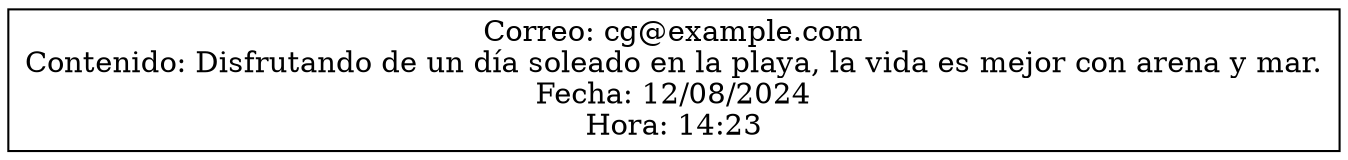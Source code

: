 digraph G {
    node [shape=record];
    rankdir=LR;
    node0 [label="{Correo: cg@example.com\nContenido: Disfrutando de un día soleado en la playa, la vida es mejor con arena y mar.\nFecha: 12/08/2024\nHora: 14:23}"];
}

